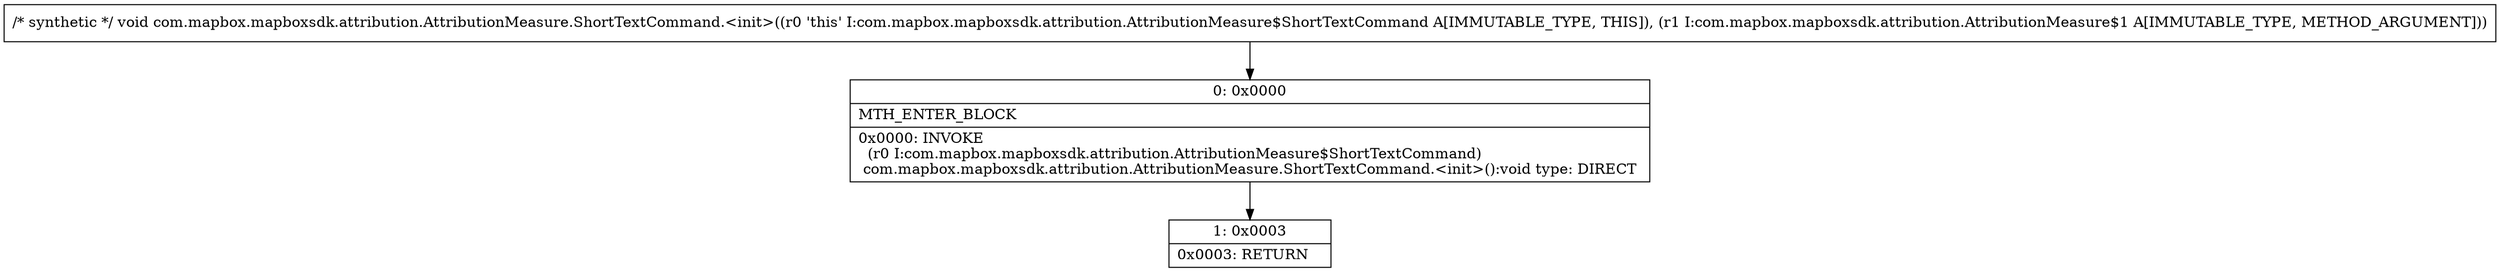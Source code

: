 digraph "CFG forcom.mapbox.mapboxsdk.attribution.AttributionMeasure.ShortTextCommand.\<init\>(Lcom\/mapbox\/mapboxsdk\/attribution\/AttributionMeasure$1;)V" {
Node_0 [shape=record,label="{0\:\ 0x0000|MTH_ENTER_BLOCK\l|0x0000: INVOKE  \l  (r0 I:com.mapbox.mapboxsdk.attribution.AttributionMeasure$ShortTextCommand)\l com.mapbox.mapboxsdk.attribution.AttributionMeasure.ShortTextCommand.\<init\>():void type: DIRECT \l}"];
Node_1 [shape=record,label="{1\:\ 0x0003|0x0003: RETURN   \l}"];
MethodNode[shape=record,label="{\/* synthetic *\/ void com.mapbox.mapboxsdk.attribution.AttributionMeasure.ShortTextCommand.\<init\>((r0 'this' I:com.mapbox.mapboxsdk.attribution.AttributionMeasure$ShortTextCommand A[IMMUTABLE_TYPE, THIS]), (r1 I:com.mapbox.mapboxsdk.attribution.AttributionMeasure$1 A[IMMUTABLE_TYPE, METHOD_ARGUMENT])) }"];
MethodNode -> Node_0;
Node_0 -> Node_1;
}

